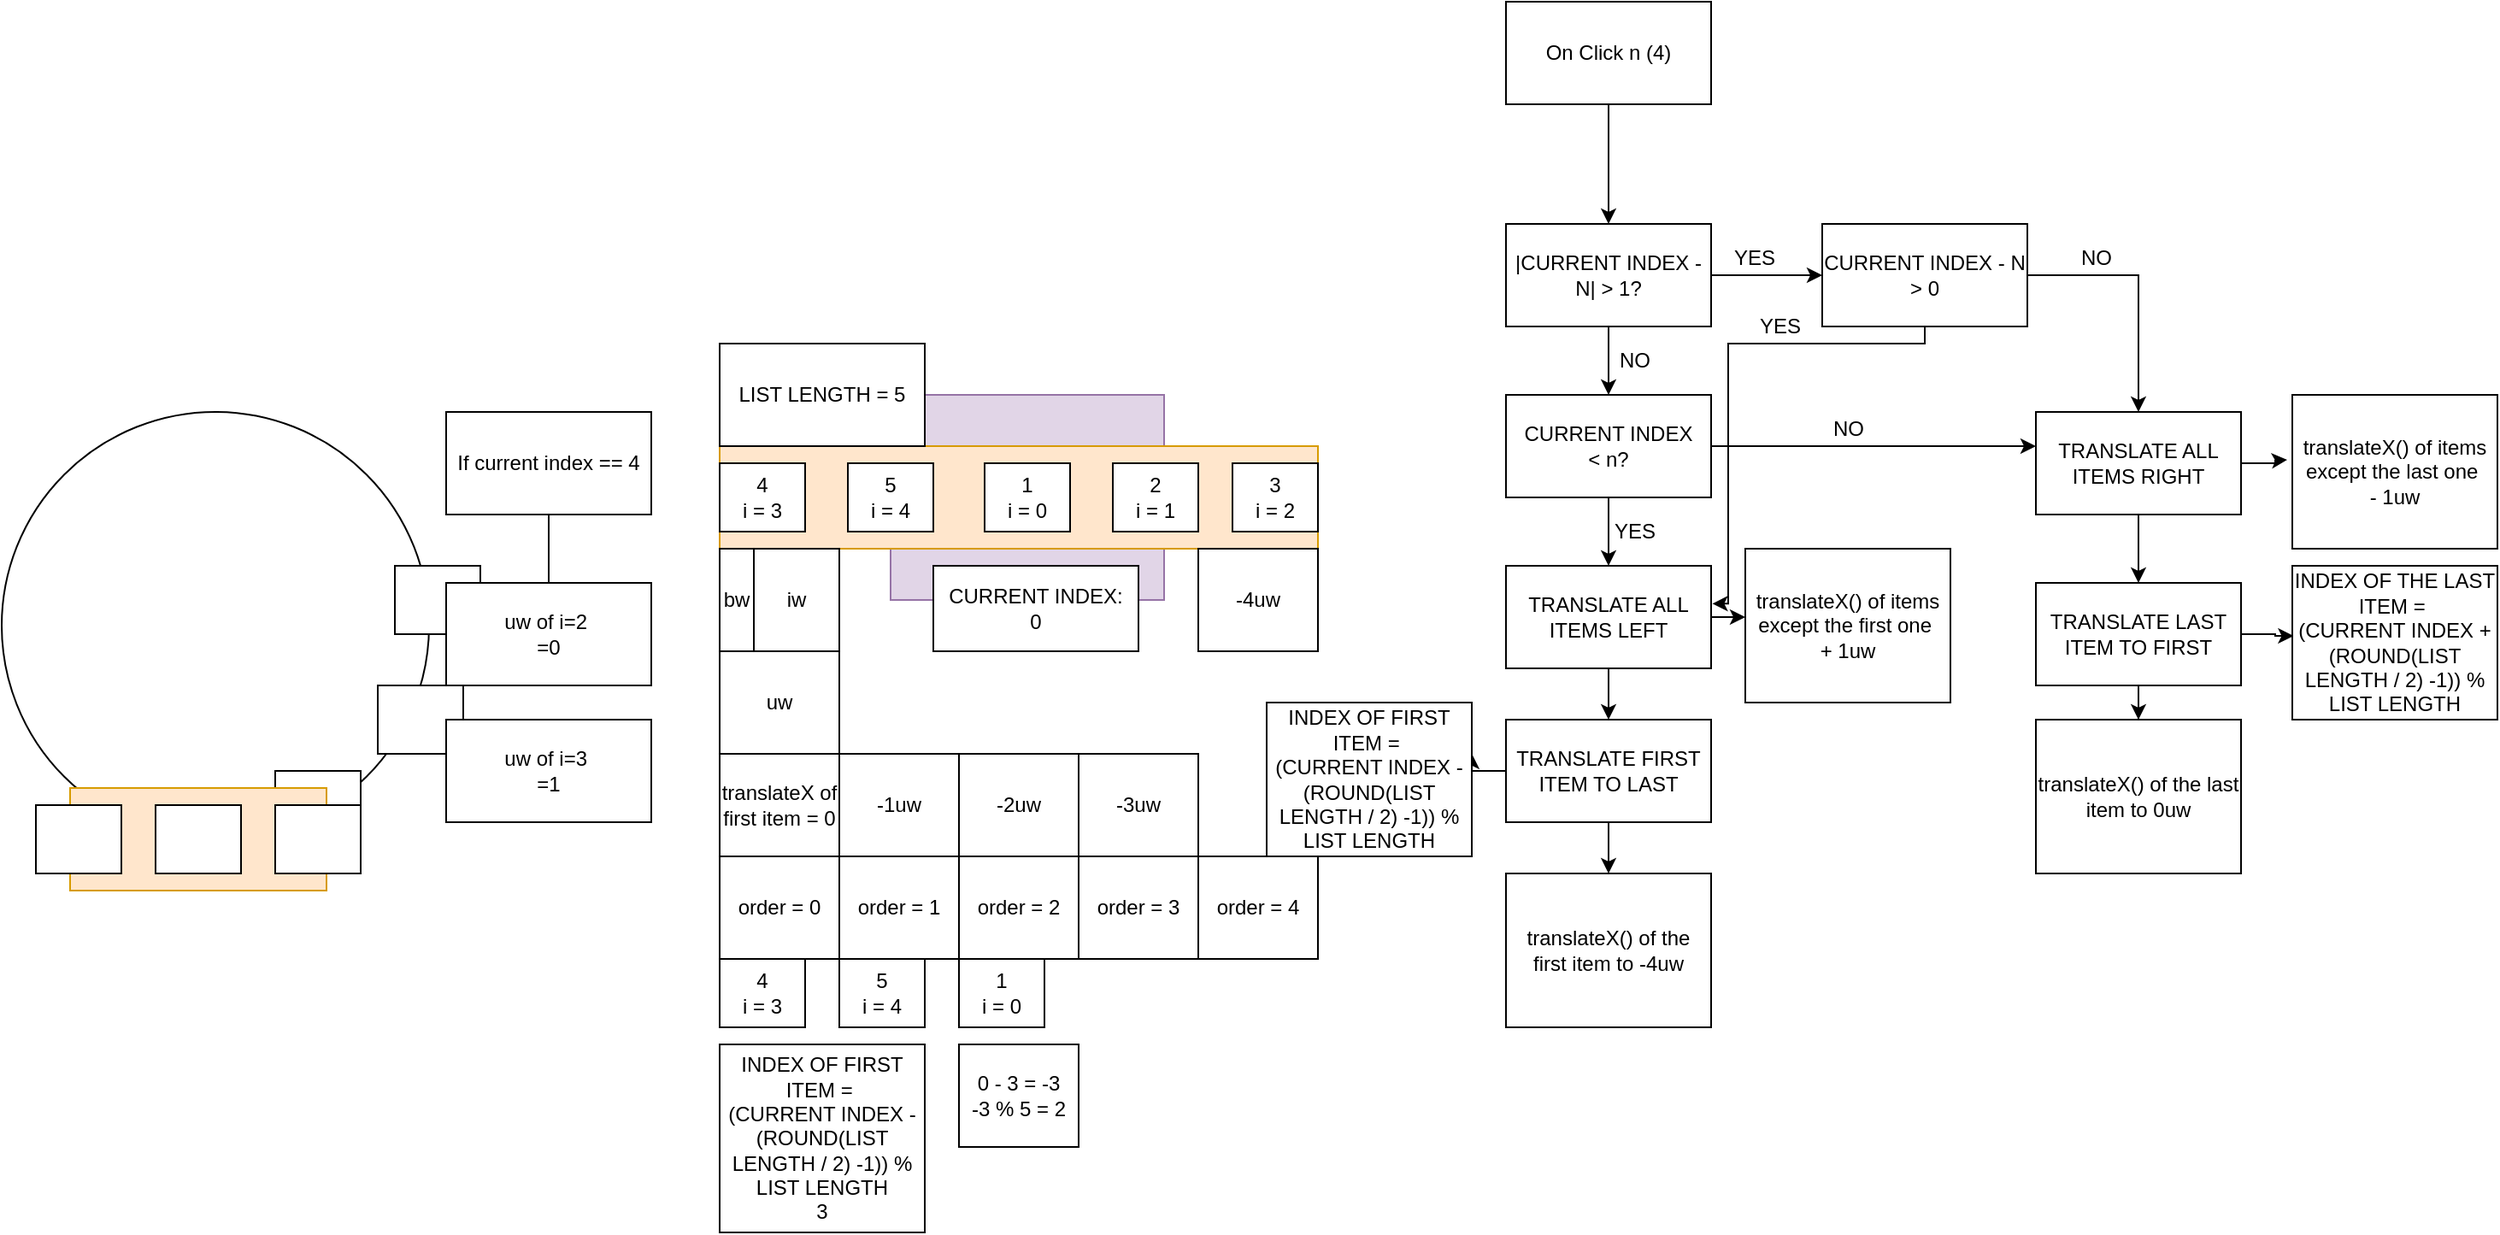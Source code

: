 <mxfile version="14.5.3" type="github">
  <diagram id="IK10fmHb0kTFpO02b5Ae" name="Page-1">
    <mxGraphModel dx="865" dy="1506" grid="1" gridSize="10" guides="1" tooltips="1" connect="1" arrows="1" fold="1" page="1" pageScale="1" pageWidth="850" pageHeight="1100" math="0" shadow="0">
      <root>
        <mxCell id="0" />
        <mxCell id="1" parent="0" />
        <mxCell id="daMB3qDAswZ4K9L8J1I2-27" value="" style="rounded=0;whiteSpace=wrap;html=1;fillColor=#e1d5e7;strokeColor=#9673a6;" vertex="1" parent="1">
          <mxGeometry x="610" y="180" width="160" height="120" as="geometry" />
        </mxCell>
        <mxCell id="daMB3qDAswZ4K9L8J1I2-1" value="" style="ellipse;whiteSpace=wrap;html=1;aspect=fixed;" vertex="1" parent="1">
          <mxGeometry x="90" y="190" width="250" height="250" as="geometry" />
        </mxCell>
        <mxCell id="daMB3qDAswZ4K9L8J1I2-2" value="" style="rounded=0;whiteSpace=wrap;html=1;" vertex="1" parent="1">
          <mxGeometry x="180" y="420" width="50" height="40" as="geometry" />
        </mxCell>
        <mxCell id="daMB3qDAswZ4K9L8J1I2-3" value="" style="rounded=0;whiteSpace=wrap;html=1;" vertex="1" parent="1">
          <mxGeometry x="250" y="400" width="50" height="40" as="geometry" />
        </mxCell>
        <mxCell id="daMB3qDAswZ4K9L8J1I2-4" value="" style="rounded=0;whiteSpace=wrap;html=1;" vertex="1" parent="1">
          <mxGeometry x="310" y="350" width="50" height="40" as="geometry" />
        </mxCell>
        <mxCell id="daMB3qDAswZ4K9L8J1I2-5" value="" style="rounded=0;whiteSpace=wrap;html=1;fillColor=#ffe6cc;strokeColor=#d79b00;" vertex="1" parent="1">
          <mxGeometry x="130" y="410" width="150" height="60" as="geometry" />
        </mxCell>
        <mxCell id="daMB3qDAswZ4K9L8J1I2-6" value="" style="rounded=0;whiteSpace=wrap;html=1;" vertex="1" parent="1">
          <mxGeometry x="180" y="420" width="50" height="40" as="geometry" />
        </mxCell>
        <mxCell id="daMB3qDAswZ4K9L8J1I2-7" value="" style="rounded=0;whiteSpace=wrap;html=1;rotation=0;" vertex="1" parent="1">
          <mxGeometry x="250" y="420" width="50" height="40" as="geometry" />
        </mxCell>
        <mxCell id="daMB3qDAswZ4K9L8J1I2-8" value="" style="rounded=0;whiteSpace=wrap;html=1;" vertex="1" parent="1">
          <mxGeometry x="320" y="280" width="50" height="40" as="geometry" />
        </mxCell>
        <mxCell id="daMB3qDAswZ4K9L8J1I2-9" value="" style="rounded=0;whiteSpace=wrap;html=1;" vertex="1" parent="1">
          <mxGeometry x="110" y="420" width="50" height="40" as="geometry" />
        </mxCell>
        <mxCell id="daMB3qDAswZ4K9L8J1I2-10" value="" style="rounded=0;whiteSpace=wrap;html=1;fillColor=#ffe6cc;strokeColor=#d79b00;" vertex="1" parent="1">
          <mxGeometry x="510" y="210" width="350" height="60" as="geometry" />
        </mxCell>
        <mxCell id="daMB3qDAswZ4K9L8J1I2-11" value="2&lt;br&gt;i = 1" style="rounded=0;whiteSpace=wrap;html=1;" vertex="1" parent="1">
          <mxGeometry x="740" y="220" width="50" height="40" as="geometry" />
        </mxCell>
        <mxCell id="daMB3qDAswZ4K9L8J1I2-12" value="3&lt;br&gt;i = 2" style="rounded=0;whiteSpace=wrap;html=1;rotation=0;" vertex="1" parent="1">
          <mxGeometry x="810" y="220" width="50" height="40" as="geometry" />
        </mxCell>
        <mxCell id="daMB3qDAswZ4K9L8J1I2-13" value="1&lt;br&gt;i = 0" style="rounded=0;whiteSpace=wrap;html=1;" vertex="1" parent="1">
          <mxGeometry x="665" y="220" width="50" height="40" as="geometry" />
        </mxCell>
        <mxCell id="daMB3qDAswZ4K9L8J1I2-19" value="4&lt;br&gt;i = 3" style="rounded=0;whiteSpace=wrap;html=1;rotation=0;" vertex="1" parent="1">
          <mxGeometry x="510" y="220" width="50" height="40" as="geometry" />
        </mxCell>
        <mxCell id="daMB3qDAswZ4K9L8J1I2-20" value="5&lt;br&gt;i = 4" style="rounded=0;whiteSpace=wrap;html=1;rotation=0;" vertex="1" parent="1">
          <mxGeometry x="585" y="220" width="50" height="40" as="geometry" />
        </mxCell>
        <mxCell id="daMB3qDAswZ4K9L8J1I2-28" value="CURRENT INDEX:&lt;br&gt;0" style="whiteSpace=wrap;html=1;" vertex="1" parent="1">
          <mxGeometry x="635" y="280" width="120" height="50" as="geometry" />
        </mxCell>
        <mxCell id="daMB3qDAswZ4K9L8J1I2-33" style="edgeStyle=orthogonalEdgeStyle;rounded=0;orthogonalLoop=1;jettySize=auto;html=1;" edge="1" parent="1" source="daMB3qDAswZ4K9L8J1I2-31">
          <mxGeometry relative="1" as="geometry">
            <mxPoint x="1030" y="80" as="targetPoint" />
          </mxGeometry>
        </mxCell>
        <mxCell id="daMB3qDAswZ4K9L8J1I2-31" value="On Click n (4)" style="whiteSpace=wrap;html=1;" vertex="1" parent="1">
          <mxGeometry x="970" y="-50" width="120" height="60" as="geometry" />
        </mxCell>
        <mxCell id="daMB3qDAswZ4K9L8J1I2-34" style="edgeStyle=orthogonalEdgeStyle;rounded=0;orthogonalLoop=1;jettySize=auto;html=1;" edge="1" parent="1" source="daMB3qDAswZ4K9L8J1I2-32">
          <mxGeometry relative="1" as="geometry">
            <mxPoint x="1030" y="280" as="targetPoint" />
          </mxGeometry>
        </mxCell>
        <mxCell id="daMB3qDAswZ4K9L8J1I2-64" style="edgeStyle=orthogonalEdgeStyle;rounded=0;orthogonalLoop=1;jettySize=auto;html=1;" edge="1" parent="1" source="daMB3qDAswZ4K9L8J1I2-32">
          <mxGeometry relative="1" as="geometry">
            <mxPoint x="1280" y="210" as="targetPoint" />
          </mxGeometry>
        </mxCell>
        <mxCell id="daMB3qDAswZ4K9L8J1I2-32" value="CURRENT INDEX&lt;br&gt;&amp;lt; n?" style="whiteSpace=wrap;html=1;" vertex="1" parent="1">
          <mxGeometry x="970" y="180" width="120" height="60" as="geometry" />
        </mxCell>
        <mxCell id="daMB3qDAswZ4K9L8J1I2-45" style="edgeStyle=orthogonalEdgeStyle;rounded=0;orthogonalLoop=1;jettySize=auto;html=1;" edge="1" parent="1" source="daMB3qDAswZ4K9L8J1I2-35" target="daMB3qDAswZ4K9L8J1I2-44">
          <mxGeometry relative="1" as="geometry" />
        </mxCell>
        <mxCell id="daMB3qDAswZ4K9L8J1I2-63" style="edgeStyle=orthogonalEdgeStyle;rounded=0;orthogonalLoop=1;jettySize=auto;html=1;entryX=-0.004;entryY=0.446;entryDx=0;entryDy=0;entryPerimeter=0;" edge="1" parent="1" source="daMB3qDAswZ4K9L8J1I2-35" target="daMB3qDAswZ4K9L8J1I2-62">
          <mxGeometry relative="1" as="geometry" />
        </mxCell>
        <mxCell id="daMB3qDAswZ4K9L8J1I2-35" value="TRANSLATE ALL ITEMS LEFT" style="whiteSpace=wrap;html=1;" vertex="1" parent="1">
          <mxGeometry x="970" y="280" width="120" height="60" as="geometry" />
        </mxCell>
        <mxCell id="daMB3qDAswZ4K9L8J1I2-36" value="LIST LENGTH = 5" style="whiteSpace=wrap;html=1;" vertex="1" parent="1">
          <mxGeometry x="510" y="150" width="120" height="60" as="geometry" />
        </mxCell>
        <mxCell id="daMB3qDAswZ4K9L8J1I2-60" style="edgeStyle=orthogonalEdgeStyle;rounded=0;orthogonalLoop=1;jettySize=auto;html=1;entryX=0.992;entryY=0.332;entryDx=0;entryDy=0;entryPerimeter=0;" edge="1" parent="1" source="daMB3qDAswZ4K9L8J1I2-44" target="daMB3qDAswZ4K9L8J1I2-46">
          <mxGeometry relative="1" as="geometry" />
        </mxCell>
        <mxCell id="daMB3qDAswZ4K9L8J1I2-61" style="edgeStyle=orthogonalEdgeStyle;rounded=0;orthogonalLoop=1;jettySize=auto;html=1;entryX=0.5;entryY=0;entryDx=0;entryDy=0;" edge="1" parent="1" source="daMB3qDAswZ4K9L8J1I2-44" target="daMB3qDAswZ4K9L8J1I2-59">
          <mxGeometry relative="1" as="geometry" />
        </mxCell>
        <mxCell id="daMB3qDAswZ4K9L8J1I2-44" value="TRANSLATE FIRST ITEM TO LAST" style="whiteSpace=wrap;html=1;" vertex="1" parent="1">
          <mxGeometry x="970" y="370" width="120" height="60" as="geometry" />
        </mxCell>
        <mxCell id="daMB3qDAswZ4K9L8J1I2-46" value="INDEX OF FIRST ITEM =&amp;nbsp;&lt;br&gt;(CURRENT INDEX - (ROUND(LIST LENGTH / 2) -1)) % LIST LENGTH" style="whiteSpace=wrap;html=1;" vertex="1" parent="1">
          <mxGeometry x="830" y="360" width="120" height="90" as="geometry" />
        </mxCell>
        <mxCell id="daMB3qDAswZ4K9L8J1I2-50" value="bw" style="whiteSpace=wrap;html=1;" vertex="1" parent="1">
          <mxGeometry x="510" y="270" width="20" height="60" as="geometry" />
        </mxCell>
        <mxCell id="daMB3qDAswZ4K9L8J1I2-51" value="iw" style="whiteSpace=wrap;html=1;" vertex="1" parent="1">
          <mxGeometry x="530" y="270" width="50" height="60" as="geometry" />
        </mxCell>
        <mxCell id="daMB3qDAswZ4K9L8J1I2-53" value="uw" style="whiteSpace=wrap;html=1;" vertex="1" parent="1">
          <mxGeometry x="510" y="330" width="70" height="60" as="geometry" />
        </mxCell>
        <mxCell id="daMB3qDAswZ4K9L8J1I2-54" value="translateX of first item = 0" style="whiteSpace=wrap;html=1;" vertex="1" parent="1">
          <mxGeometry x="510" y="390" width="70" height="60" as="geometry" />
        </mxCell>
        <mxCell id="daMB3qDAswZ4K9L8J1I2-55" value="-1uw" style="whiteSpace=wrap;html=1;" vertex="1" parent="1">
          <mxGeometry x="580" y="390" width="70" height="60" as="geometry" />
        </mxCell>
        <mxCell id="daMB3qDAswZ4K9L8J1I2-56" value="-2uw" style="whiteSpace=wrap;html=1;" vertex="1" parent="1">
          <mxGeometry x="650" y="390" width="70" height="60" as="geometry" />
        </mxCell>
        <mxCell id="daMB3qDAswZ4K9L8J1I2-57" value="-3uw" style="whiteSpace=wrap;html=1;" vertex="1" parent="1">
          <mxGeometry x="720" y="390" width="70" height="60" as="geometry" />
        </mxCell>
        <mxCell id="daMB3qDAswZ4K9L8J1I2-58" value="-4uw" style="whiteSpace=wrap;html=1;" vertex="1" parent="1">
          <mxGeometry x="790" y="270" width="70" height="60" as="geometry" />
        </mxCell>
        <mxCell id="daMB3qDAswZ4K9L8J1I2-59" value="translateX() of the first item to -4uw" style="whiteSpace=wrap;html=1;" vertex="1" parent="1">
          <mxGeometry x="970" y="460" width="120" height="90" as="geometry" />
        </mxCell>
        <mxCell id="daMB3qDAswZ4K9L8J1I2-62" value="translateX() of items except the first one&amp;nbsp;&lt;br&gt;+ 1uw" style="whiteSpace=wrap;html=1;" vertex="1" parent="1">
          <mxGeometry x="1110" y="270" width="120" height="90" as="geometry" />
        </mxCell>
        <mxCell id="daMB3qDAswZ4K9L8J1I2-65" value="NO" style="text;html=1;align=center;verticalAlign=middle;resizable=0;points=[];autosize=1;" vertex="1" parent="1">
          <mxGeometry x="1155" y="190" width="30" height="20" as="geometry" />
        </mxCell>
        <mxCell id="daMB3qDAswZ4K9L8J1I2-66" value="YES" style="text;html=1;align=center;verticalAlign=middle;resizable=0;points=[];autosize=1;" vertex="1" parent="1">
          <mxGeometry x="1025" y="250" width="40" height="20" as="geometry" />
        </mxCell>
        <mxCell id="daMB3qDAswZ4K9L8J1I2-69" style="edgeStyle=orthogonalEdgeStyle;rounded=0;orthogonalLoop=1;jettySize=auto;html=1;" edge="1" parent="1" source="daMB3qDAswZ4K9L8J1I2-67">
          <mxGeometry relative="1" as="geometry">
            <mxPoint x="1427" y="218" as="targetPoint" />
          </mxGeometry>
        </mxCell>
        <mxCell id="daMB3qDAswZ4K9L8J1I2-71" style="edgeStyle=orthogonalEdgeStyle;rounded=0;orthogonalLoop=1;jettySize=auto;html=1;entryX=0.5;entryY=0;entryDx=0;entryDy=0;" edge="1" parent="1" source="daMB3qDAswZ4K9L8J1I2-67" target="daMB3qDAswZ4K9L8J1I2-70">
          <mxGeometry relative="1" as="geometry" />
        </mxCell>
        <mxCell id="daMB3qDAswZ4K9L8J1I2-67" value="TRANSLATE ALL ITEMS RIGHT" style="whiteSpace=wrap;html=1;" vertex="1" parent="1">
          <mxGeometry x="1280" y="190" width="120" height="60" as="geometry" />
        </mxCell>
        <mxCell id="daMB3qDAswZ4K9L8J1I2-68" value="translateX() of items except the last one&amp;nbsp;&lt;br&gt;- 1uw" style="whiteSpace=wrap;html=1;" vertex="1" parent="1">
          <mxGeometry x="1430" y="180" width="120" height="90" as="geometry" />
        </mxCell>
        <mxCell id="daMB3qDAswZ4K9L8J1I2-73" style="edgeStyle=orthogonalEdgeStyle;rounded=0;orthogonalLoop=1;jettySize=auto;html=1;entryX=0.006;entryY=0.456;entryDx=0;entryDy=0;entryPerimeter=0;" edge="1" parent="1" source="daMB3qDAswZ4K9L8J1I2-70" target="daMB3qDAswZ4K9L8J1I2-72">
          <mxGeometry relative="1" as="geometry" />
        </mxCell>
        <mxCell id="daMB3qDAswZ4K9L8J1I2-75" style="edgeStyle=orthogonalEdgeStyle;rounded=0;orthogonalLoop=1;jettySize=auto;html=1;entryX=0.5;entryY=0;entryDx=0;entryDy=0;" edge="1" parent="1" source="daMB3qDAswZ4K9L8J1I2-70" target="daMB3qDAswZ4K9L8J1I2-74">
          <mxGeometry relative="1" as="geometry" />
        </mxCell>
        <mxCell id="daMB3qDAswZ4K9L8J1I2-70" value="TRANSLATE LAST ITEM TO FIRST" style="whiteSpace=wrap;html=1;" vertex="1" parent="1">
          <mxGeometry x="1280" y="290" width="120" height="60" as="geometry" />
        </mxCell>
        <mxCell id="daMB3qDAswZ4K9L8J1I2-72" value="INDEX OF THE LAST ITEM =&amp;nbsp;&lt;br&gt;(CURRENT INDEX + (ROUND(LIST LENGTH / 2) -1)) % LIST LENGTH" style="whiteSpace=wrap;html=1;" vertex="1" parent="1">
          <mxGeometry x="1430" y="280" width="120" height="90" as="geometry" />
        </mxCell>
        <mxCell id="daMB3qDAswZ4K9L8J1I2-74" value="translateX() of the last item to 0uw" style="whiteSpace=wrap;html=1;" vertex="1" parent="1">
          <mxGeometry x="1280" y="370" width="120" height="90" as="geometry" />
        </mxCell>
        <mxCell id="daMB3qDAswZ4K9L8J1I2-85" style="edgeStyle=orthogonalEdgeStyle;rounded=0;orthogonalLoop=1;jettySize=auto;html=1;entryX=0;entryY=0.5;entryDx=0;entryDy=0;" edge="1" parent="1" source="daMB3qDAswZ4K9L8J1I2-76" target="daMB3qDAswZ4K9L8J1I2-82">
          <mxGeometry relative="1" as="geometry" />
        </mxCell>
        <mxCell id="daMB3qDAswZ4K9L8J1I2-86" style="edgeStyle=orthogonalEdgeStyle;rounded=0;orthogonalLoop=1;jettySize=auto;html=1;entryX=0.5;entryY=0;entryDx=0;entryDy=0;" edge="1" parent="1" source="daMB3qDAswZ4K9L8J1I2-76" target="daMB3qDAswZ4K9L8J1I2-32">
          <mxGeometry relative="1" as="geometry" />
        </mxCell>
        <mxCell id="daMB3qDAswZ4K9L8J1I2-76" value="|CURRENT INDEX - N| &amp;gt; 1?" style="whiteSpace=wrap;html=1;" vertex="1" parent="1">
          <mxGeometry x="970" y="80" width="120" height="60" as="geometry" />
        </mxCell>
        <mxCell id="daMB3qDAswZ4K9L8J1I2-83" style="edgeStyle=orthogonalEdgeStyle;rounded=0;orthogonalLoop=1;jettySize=auto;html=1;" edge="1" parent="1" source="daMB3qDAswZ4K9L8J1I2-82" target="daMB3qDAswZ4K9L8J1I2-67">
          <mxGeometry relative="1" as="geometry" />
        </mxCell>
        <mxCell id="daMB3qDAswZ4K9L8J1I2-91" style="edgeStyle=orthogonalEdgeStyle;rounded=0;orthogonalLoop=1;jettySize=auto;html=1;entryX=1.006;entryY=0.369;entryDx=0;entryDy=0;entryPerimeter=0;" edge="1" parent="1" source="daMB3qDAswZ4K9L8J1I2-82" target="daMB3qDAswZ4K9L8J1I2-35">
          <mxGeometry relative="1" as="geometry">
            <Array as="points">
              <mxPoint x="1215" y="150" />
              <mxPoint x="1100" y="150" />
              <mxPoint x="1100" y="302" />
            </Array>
          </mxGeometry>
        </mxCell>
        <mxCell id="daMB3qDAswZ4K9L8J1I2-82" value="CURRENT INDEX - N &amp;gt; 0" style="whiteSpace=wrap;html=1;" vertex="1" parent="1">
          <mxGeometry x="1155" y="80" width="120" height="60" as="geometry" />
        </mxCell>
        <mxCell id="daMB3qDAswZ4K9L8J1I2-87" value="NO" style="text;html=1;align=center;verticalAlign=middle;resizable=0;points=[];autosize=1;" vertex="1" parent="1">
          <mxGeometry x="1030" y="150" width="30" height="20" as="geometry" />
        </mxCell>
        <mxCell id="daMB3qDAswZ4K9L8J1I2-88" value="YES" style="text;html=1;align=center;verticalAlign=middle;resizable=0;points=[];autosize=1;" vertex="1" parent="1">
          <mxGeometry x="1095" y="90" width="40" height="20" as="geometry" />
        </mxCell>
        <mxCell id="daMB3qDAswZ4K9L8J1I2-89" value="YES" style="text;html=1;align=center;verticalAlign=middle;resizable=0;points=[];autosize=1;" vertex="1" parent="1">
          <mxGeometry x="1110" y="130" width="40" height="20" as="geometry" />
        </mxCell>
        <mxCell id="daMB3qDAswZ4K9L8J1I2-90" value="NO" style="text;html=1;align=center;verticalAlign=middle;resizable=0;points=[];autosize=1;" vertex="1" parent="1">
          <mxGeometry x="1300" y="90" width="30" height="20" as="geometry" />
        </mxCell>
        <mxCell id="daMB3qDAswZ4K9L8J1I2-94" style="edgeStyle=orthogonalEdgeStyle;rounded=0;orthogonalLoop=1;jettySize=auto;html=1;" edge="1" parent="1" source="daMB3qDAswZ4K9L8J1I2-93">
          <mxGeometry relative="1" as="geometry">
            <mxPoint x="410" y="310" as="targetPoint" />
          </mxGeometry>
        </mxCell>
        <mxCell id="daMB3qDAswZ4K9L8J1I2-93" value="If current index == 4" style="whiteSpace=wrap;html=1;" vertex="1" parent="1">
          <mxGeometry x="350" y="190" width="120" height="60" as="geometry" />
        </mxCell>
        <mxCell id="daMB3qDAswZ4K9L8J1I2-95" value="uw of i=2&amp;nbsp;&lt;br&gt;=0" style="whiteSpace=wrap;html=1;" vertex="1" parent="1">
          <mxGeometry x="350" y="290" width="120" height="60" as="geometry" />
        </mxCell>
        <mxCell id="daMB3qDAswZ4K9L8J1I2-96" value="uw of i=3&amp;nbsp;&lt;br&gt;=1" style="whiteSpace=wrap;html=1;" vertex="1" parent="1">
          <mxGeometry x="350" y="370" width="120" height="60" as="geometry" />
        </mxCell>
        <mxCell id="daMB3qDAswZ4K9L8J1I2-97" value="order = 0" style="rounded=0;whiteSpace=wrap;html=1;" vertex="1" parent="1">
          <mxGeometry x="510" y="450" width="70" height="60" as="geometry" />
        </mxCell>
        <mxCell id="daMB3qDAswZ4K9L8J1I2-98" value="order = 1" style="rounded=0;whiteSpace=wrap;html=1;" vertex="1" parent="1">
          <mxGeometry x="580" y="450" width="70" height="60" as="geometry" />
        </mxCell>
        <mxCell id="daMB3qDAswZ4K9L8J1I2-99" value="order = 2" style="rounded=0;whiteSpace=wrap;html=1;" vertex="1" parent="1">
          <mxGeometry x="650" y="450" width="70" height="60" as="geometry" />
        </mxCell>
        <mxCell id="daMB3qDAswZ4K9L8J1I2-100" value="order = 3" style="rounded=0;whiteSpace=wrap;html=1;" vertex="1" parent="1">
          <mxGeometry x="720" y="450" width="70" height="60" as="geometry" />
        </mxCell>
        <mxCell id="daMB3qDAswZ4K9L8J1I2-101" value="order = 4" style="rounded=0;whiteSpace=wrap;html=1;" vertex="1" parent="1">
          <mxGeometry x="790" y="450" width="70" height="60" as="geometry" />
        </mxCell>
        <mxCell id="daMB3qDAswZ4K9L8J1I2-102" value="INDEX OF FIRST ITEM =&amp;nbsp;&lt;br&gt;(CURRENT INDEX - (ROUND(LIST LENGTH / 2) -1)) % LIST LENGTH&lt;br&gt;3" style="whiteSpace=wrap;html=1;" vertex="1" parent="1">
          <mxGeometry x="510" y="560" width="120" height="110" as="geometry" />
        </mxCell>
        <mxCell id="daMB3qDAswZ4K9L8J1I2-103" value="4&lt;br&gt;i = 3" style="rounded=0;whiteSpace=wrap;html=1;rotation=0;" vertex="1" parent="1">
          <mxGeometry x="510" y="510" width="50" height="40" as="geometry" />
        </mxCell>
        <mxCell id="daMB3qDAswZ4K9L8J1I2-104" value="5&lt;br&gt;i = 4" style="rounded=0;whiteSpace=wrap;html=1;rotation=0;" vertex="1" parent="1">
          <mxGeometry x="580" y="510" width="50" height="40" as="geometry" />
        </mxCell>
        <mxCell id="daMB3qDAswZ4K9L8J1I2-105" value="1&lt;br&gt;i = 0" style="rounded=0;whiteSpace=wrap;html=1;" vertex="1" parent="1">
          <mxGeometry x="650" y="510" width="50" height="40" as="geometry" />
        </mxCell>
        <mxCell id="daMB3qDAswZ4K9L8J1I2-106" value="0 - 3 = -3&lt;br&gt;-3 % 5 = 2" style="whiteSpace=wrap;html=1;" vertex="1" parent="1">
          <mxGeometry x="650" y="560" width="70" height="60" as="geometry" />
        </mxCell>
      </root>
    </mxGraphModel>
  </diagram>
</mxfile>
